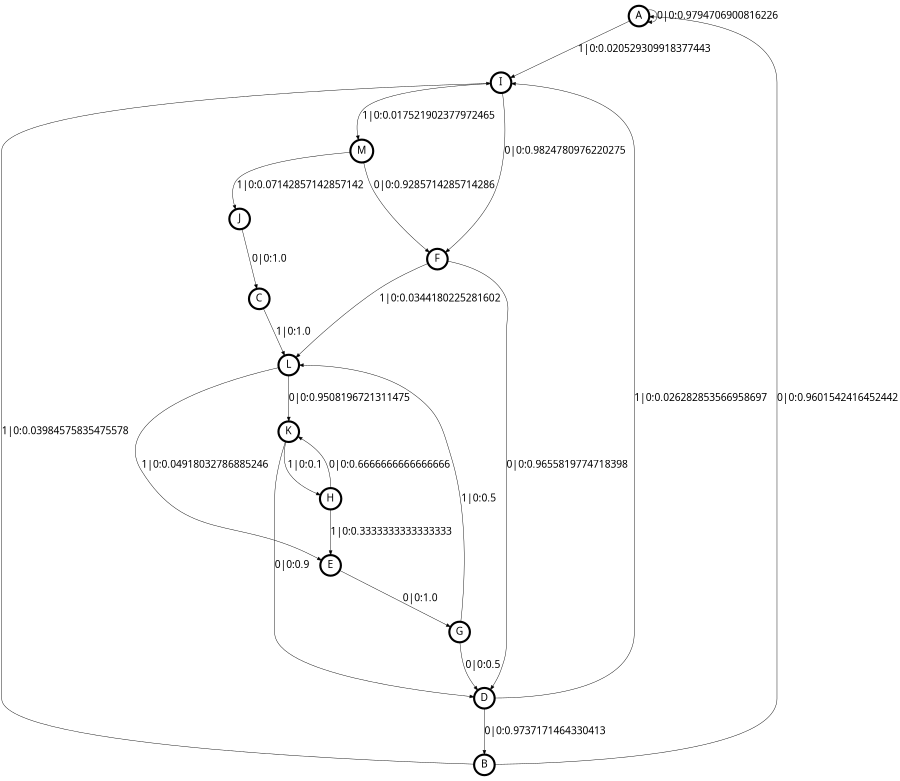 digraph  {
size = "6,8.5";
ratio = "fill";
node
[shape = circle];
node [fontsize = 24];
node [penwidth = 5];
edge [fontsize = 24];
node [fontname = "CMU Serif Roman"];
graph [fontname = "CMU Serif Roman"];
edge [fontname = "CMU Serif Roman"];
A -> A [label = "0|0:0.9794706900816226\l"];
A -> I [label = "1|0:0.020529309918377443\l"];
B -> A [label = "0|0:0.9601542416452442\l"];
B -> I [label = "1|0:0.03984575835475578\l"];
C -> L [label = "1|0:1.0\l"];
D -> B [label = "0|0:0.9737171464330413\l"];
D -> I [label = "1|0:0.026282853566958697\l"];
E -> G [label = "0|0:1.0\l"];
F -> D [label = "0|0:0.9655819774718398\l"];
F -> L [label = "1|0:0.0344180225281602\l"];
G -> D [label = "0|0:0.5\l"];
G -> L [label = "1|0:0.5\l"];
H -> E [label = "1|0:0.3333333333333333\l"];
H -> K [label = "0|0:0.6666666666666666\l"];
I -> F [label = "0|0:0.9824780976220275\l"];
I -> M [label = "1|0:0.017521902377972465\l"];
J -> C [label = "0|0:1.0\l"];
K -> D [label = "0|0:0.9\l"];
K -> H [label = "1|0:0.1\l"];
L -> E [label = "1|0:0.04918032786885246\l"];
L -> K [label = "0|0:0.9508196721311475\l"];
M -> F [label = "0|0:0.9285714285714286\l"];
M -> J [label = "1|0:0.07142857142857142\l"];
}